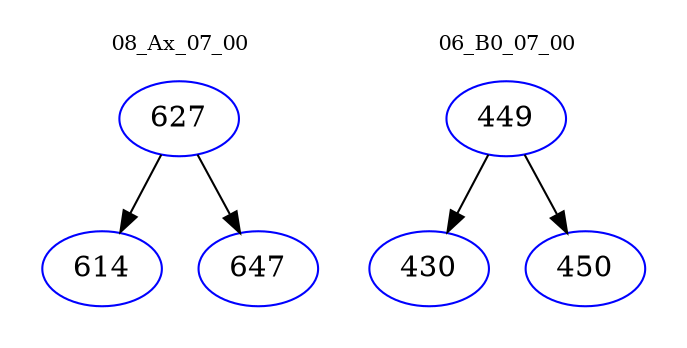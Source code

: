 digraph{
subgraph cluster_0 {
color = white
label = "08_Ax_07_00";
fontsize=10;
T0_627 [label="627", color="blue"]
T0_627 -> T0_614 [color="black"]
T0_614 [label="614", color="blue"]
T0_627 -> T0_647 [color="black"]
T0_647 [label="647", color="blue"]
}
subgraph cluster_1 {
color = white
label = "06_B0_07_00";
fontsize=10;
T1_449 [label="449", color="blue"]
T1_449 -> T1_430 [color="black"]
T1_430 [label="430", color="blue"]
T1_449 -> T1_450 [color="black"]
T1_450 [label="450", color="blue"]
}
}
